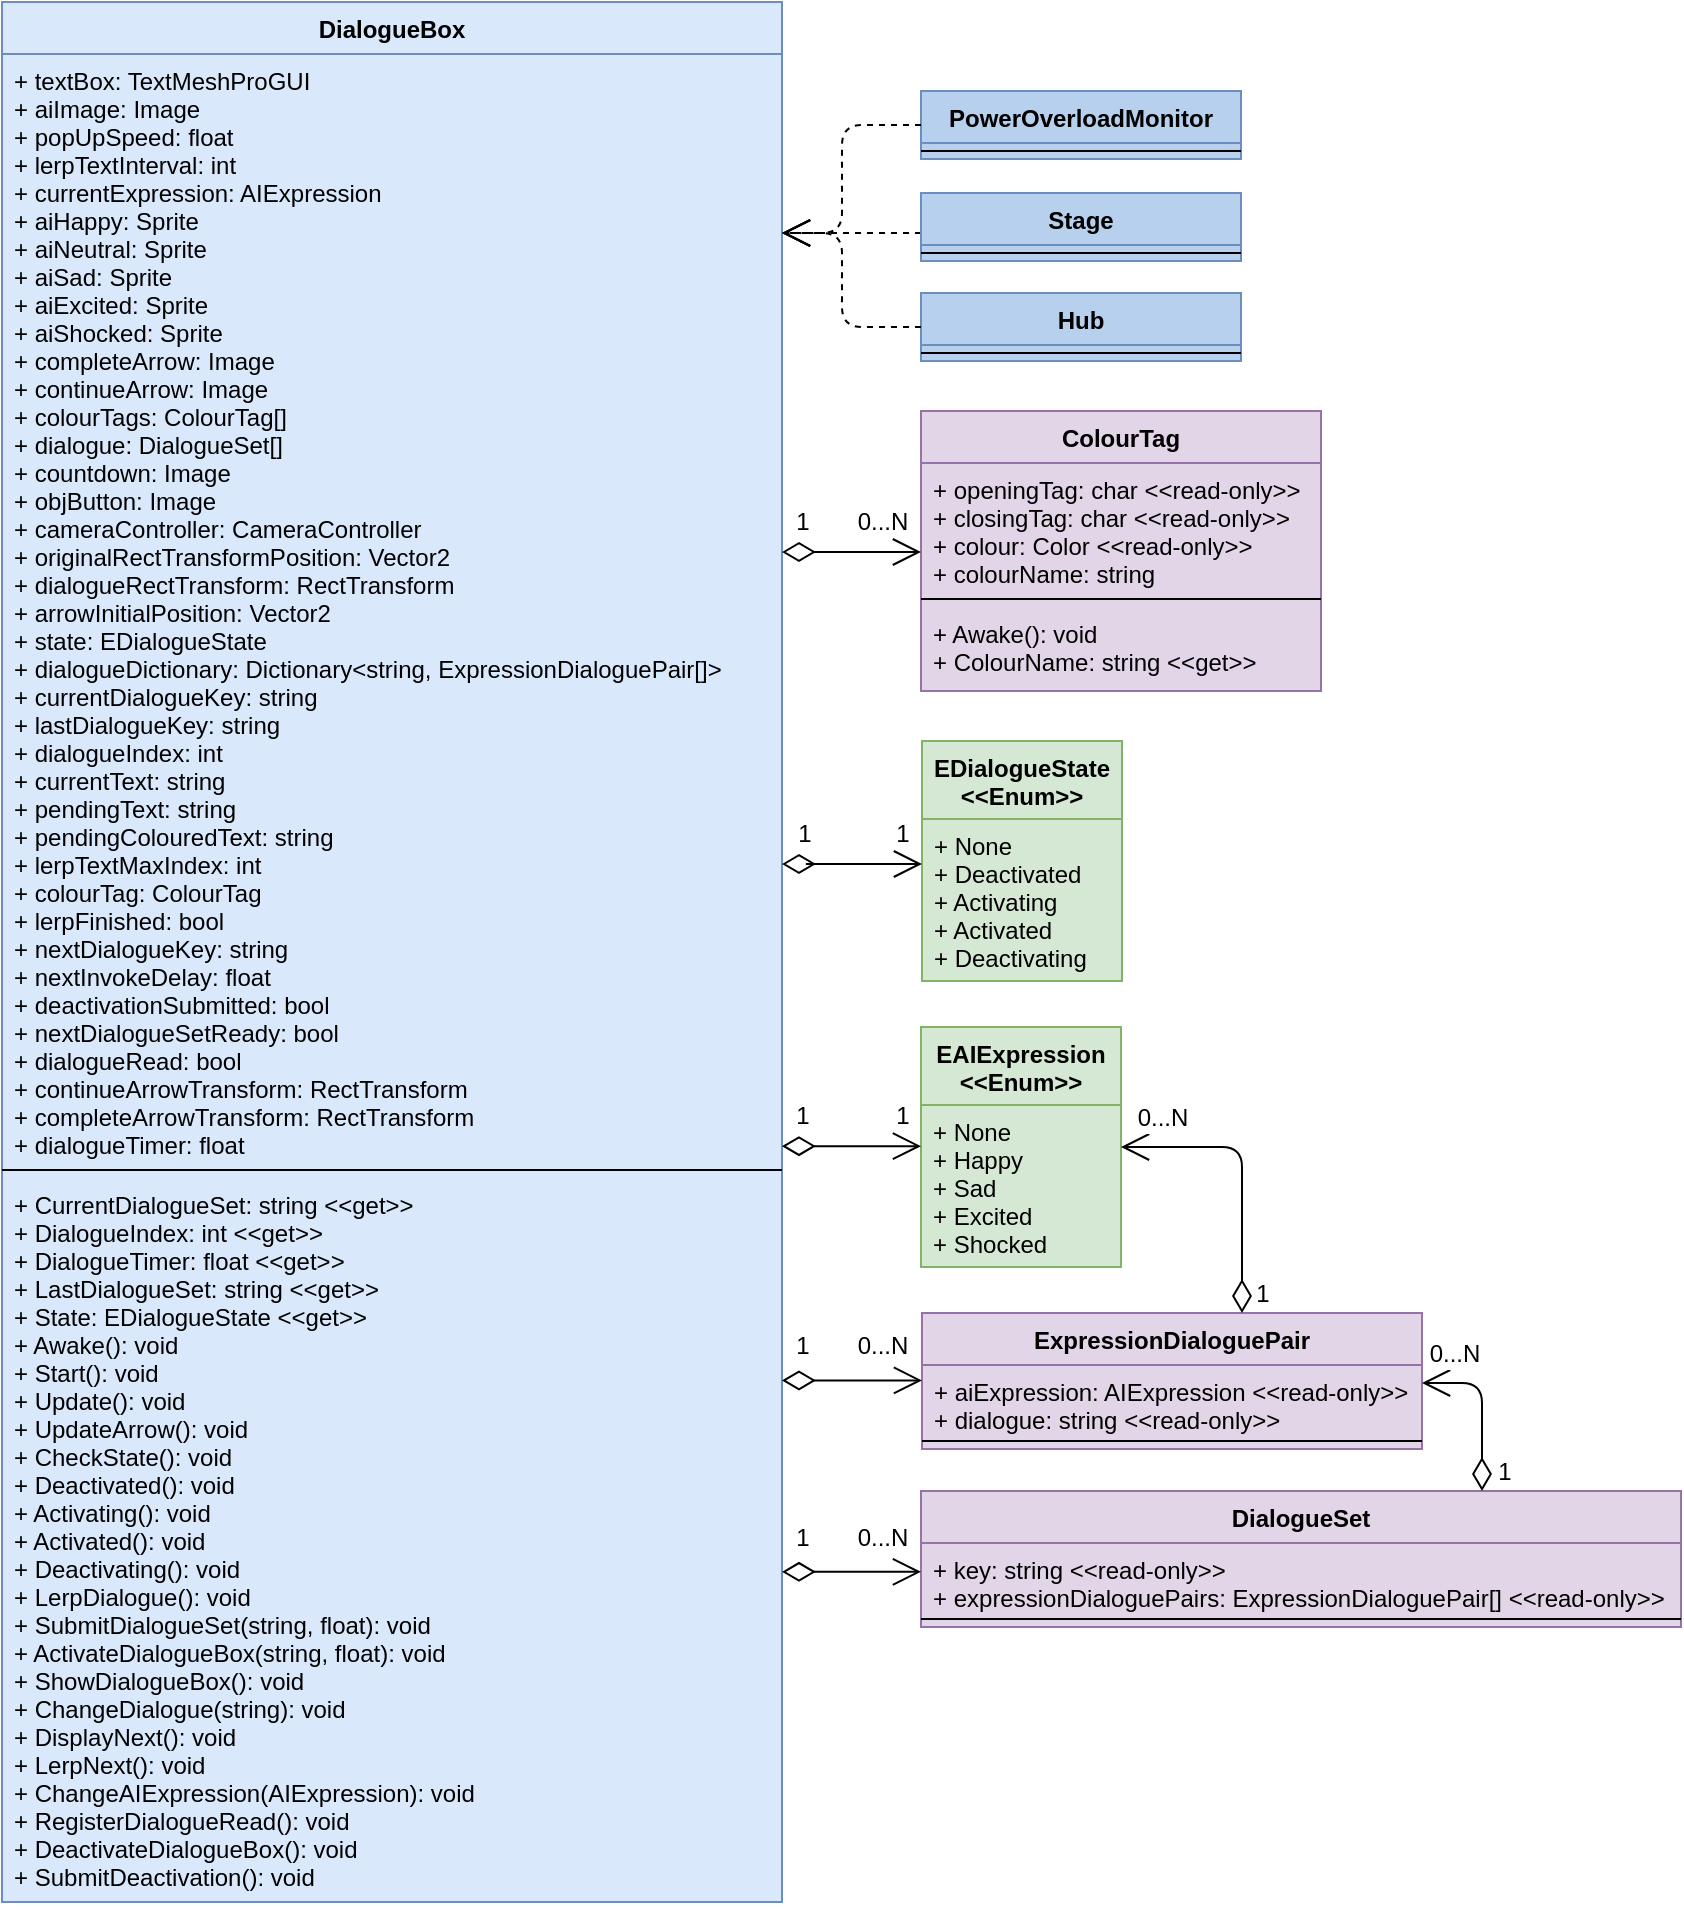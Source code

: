 <mxfile version="12.1.0" type="device" pages="1"><diagram id="YUg2zM-sCg1uVjp_kUEC" name="Page-1"><mxGraphModel dx="2188" dy="951" grid="1" gridSize="10" guides="1" tooltips="1" connect="1" arrows="1" fold="1" page="1" pageScale="1" pageWidth="850" pageHeight="1100" math="0" shadow="0"><root><mxCell id="0"/><mxCell id="1" parent="0"/><mxCell id="HQEyYyZBI-7ssNKghKMO-1" value="DialogueBox" style="swimlane;fontStyle=1;align=center;verticalAlign=top;childLayout=stackLayout;horizontal=1;startSize=26;horizontalStack=0;resizeParent=1;resizeParentMax=0;resizeLast=0;collapsible=1;marginBottom=0;fillColor=#dae8fc;strokeColor=#6c8ebf;swimlaneFillColor=#DAE8FC;" parent="1" vertex="1"><mxGeometry x="10" y="120" width="390" height="950" as="geometry"/></mxCell><mxCell id="HQEyYyZBI-7ssNKghKMO-2" value="+ textBox: TextMeshProGUI&#10;+ aiImage: Image&#10;+ popUpSpeed: float&#10;+ lerpTextInterval: int&#10;+ currentExpression: AIExpression&#10;+ aiHappy: Sprite&#10;+ aiNeutral: Sprite&#10;+ aiSad: Sprite&#10;+ aiExcited: Sprite&#10;+ aiShocked: Sprite&#10;+ completeArrow: Image&#10;+ continueArrow: Image&#10;+ colourTags: ColourTag[]&#10;+ dialogue: DialogueSet[]&#10;+ countdown: Image&#10;+ objButton: Image&#10;+ cameraController: CameraController&#10;+ originalRectTransformPosition: Vector2&#10;+ dialogueRectTransform: RectTransform&#10;+ arrowInitialPosition: Vector2&#10;+ state: EDialogueState&#10;+ dialogueDictionary: Dictionary&lt;string, ExpressionDialoguePair[]&gt;&#10;+ currentDialogueKey: string&#10;+ lastDialogueKey: string&#10;+ dialogueIndex: int&#10;+ currentText: string&#10;+ pendingText: string&#10;+ pendingColouredText: string&#10;+ lerpTextMaxIndex: int&#10;+ colourTag: ColourTag&#10;+ lerpFinished: bool&#10;+ nextDialogueKey: string&#10;+ nextInvokeDelay: float&#10;+ deactivationSubmitted: bool&#10;+ nextDialogueSetReady: bool&#10;+ dialogueRead: bool&#10;+ continueArrowTransform: RectTransform&#10;+ completeArrowTransform: RectTransform&#10;+ dialogueTimer: float" style="text;strokeColor=none;fillColor=none;align=left;verticalAlign=top;spacingLeft=4;spacingRight=4;overflow=hidden;rotatable=0;points=[[0,0.5],[1,0.5]];portConstraint=eastwest;" parent="HQEyYyZBI-7ssNKghKMO-1" vertex="1"><mxGeometry y="26" width="390" height="554" as="geometry"/></mxCell><mxCell id="HQEyYyZBI-7ssNKghKMO-3" value="" style="line;strokeWidth=1;fillColor=none;align=left;verticalAlign=middle;spacingTop=-1;spacingLeft=3;spacingRight=3;rotatable=0;labelPosition=right;points=[];portConstraint=eastwest;" parent="HQEyYyZBI-7ssNKghKMO-1" vertex="1"><mxGeometry y="580" width="390" height="8" as="geometry"/></mxCell><mxCell id="HQEyYyZBI-7ssNKghKMO-4" value="+ CurrentDialogueSet: string &lt;&lt;get&gt;&gt;&#10;+ DialogueIndex: int &lt;&lt;get&gt;&gt;&#10;+ DialogueTimer: float &lt;&lt;get&gt;&gt;&#10;+ LastDialogueSet: string &lt;&lt;get&gt;&gt;&#10;+ State: EDialogueState &lt;&lt;get&gt;&gt;&#10;+ Awake(): void&#10;+ Start(): void&#10;+ Update(): void&#10;+ UpdateArrow(): void&#10;+ CheckState(): void&#10;+ Deactivated(): void&#10;+ Activating(): void&#10;+ Activated(): void&#10;+ Deactivating(): void&#10;+ LerpDialogue(): void&#10;+ SubmitDialogueSet(string, float): void&#10;+ ActivateDialogueBox(string, float): void&#10;+ ShowDialogueBox(): void&#10;+ ChangeDialogue(string): void&#10;+ DisplayNext(): void&#10;+ LerpNext(): void&#10;+ ChangeAIExpression(AIExpression): void&#10;+ RegisterDialogueRead(): void&#10;+ DeactivateDialogueBox(): void&#10;+ SubmitDeactivation(): void" style="text;strokeColor=none;fillColor=none;align=left;verticalAlign=top;spacingLeft=4;spacingRight=4;overflow=hidden;rotatable=0;points=[[0,0.5],[1,0.5]];portConstraint=eastwest;" parent="HQEyYyZBI-7ssNKghKMO-1" vertex="1"><mxGeometry y="588" width="390" height="362" as="geometry"/></mxCell><mxCell id="HQEyYyZBI-7ssNKghKMO-5" value="EAIExpression&#10;&lt;&lt;Enum&gt;&gt;" style="swimlane;fontStyle=1;align=center;verticalAlign=top;childLayout=stackLayout;horizontal=1;startSize=39;horizontalStack=0;resizeParent=1;resizeParentMax=0;resizeLast=0;collapsible=1;marginBottom=0;fillColor=#d5e8d4;strokeColor=#82b366;swimlaneFillColor=#D5E8D4;" parent="1" vertex="1"><mxGeometry x="469.5" y="632.5" width="100" height="120" as="geometry"/></mxCell><mxCell id="HQEyYyZBI-7ssNKghKMO-6" value="+ None&#10;+ Happy&#10;+ Sad&#10;+ Excited&#10;+ Shocked" style="text;strokeColor=none;fillColor=none;align=left;verticalAlign=top;spacingLeft=4;spacingRight=4;overflow=hidden;rotatable=0;points=[[0,0.5],[1,0.5]];portConstraint=eastwest;" parent="HQEyYyZBI-7ssNKghKMO-5" vertex="1"><mxGeometry y="39" width="100" height="81" as="geometry"/></mxCell><mxCell id="HQEyYyZBI-7ssNKghKMO-9" value="ColourTag" style="swimlane;fontStyle=1;align=center;verticalAlign=top;childLayout=stackLayout;horizontal=1;startSize=26;horizontalStack=0;resizeParent=1;resizeParentMax=0;resizeLast=0;collapsible=1;marginBottom=0;fillColor=#e1d5e7;strokeColor=#9673a6;swimlaneFillColor=#E1D5E7;" parent="1" vertex="1"><mxGeometry x="469.5" y="324.5" width="200" height="140" as="geometry"/></mxCell><mxCell id="HQEyYyZBI-7ssNKghKMO-10" value="+ openingTag: char &lt;&lt;read-only&gt;&gt;&#10;+ closingTag: char &lt;&lt;read-only&gt;&gt;&#10;+ colour: Color &lt;&lt;read-only&gt;&gt;&#10;+ colourName: string" style="text;strokeColor=none;fillColor=none;align=left;verticalAlign=top;spacingLeft=4;spacingRight=4;overflow=hidden;rotatable=0;points=[[0,0.5],[1,0.5]];portConstraint=eastwest;" parent="HQEyYyZBI-7ssNKghKMO-9" vertex="1"><mxGeometry y="26" width="200" height="64" as="geometry"/></mxCell><mxCell id="HQEyYyZBI-7ssNKghKMO-11" value="" style="line;strokeWidth=1;fillColor=none;align=left;verticalAlign=middle;spacingTop=-1;spacingLeft=3;spacingRight=3;rotatable=0;labelPosition=right;points=[];portConstraint=eastwest;" parent="HQEyYyZBI-7ssNKghKMO-9" vertex="1"><mxGeometry y="90" width="200" height="8" as="geometry"/></mxCell><mxCell id="HQEyYyZBI-7ssNKghKMO-12" value="+ Awake(): void&#10;+ ColourName: string &lt;&lt;get&gt;&gt;" style="text;strokeColor=none;fillColor=none;align=left;verticalAlign=top;spacingLeft=4;spacingRight=4;overflow=hidden;rotatable=0;points=[[0,0.5],[1,0.5]];portConstraint=eastwest;" parent="HQEyYyZBI-7ssNKghKMO-9" vertex="1"><mxGeometry y="98" width="200" height="42" as="geometry"/></mxCell><mxCell id="HQEyYyZBI-7ssNKghKMO-13" value="ExpressionDialoguePair" style="swimlane;fontStyle=1;align=center;verticalAlign=top;childLayout=stackLayout;horizontal=1;startSize=26;horizontalStack=0;resizeParent=1;resizeParentMax=0;resizeLast=0;collapsible=1;marginBottom=0;fillColor=#e1d5e7;strokeColor=#9673a6;swimlaneFillColor=#E1D5E7;" parent="1" vertex="1"><mxGeometry x="470" y="775.5" width="250" height="68" as="geometry"/></mxCell><mxCell id="HQEyYyZBI-7ssNKghKMO-14" value="+ aiExpression: AIExpression &lt;&lt;read-only&gt;&gt;&#10;+ dialogue: string &lt;&lt;read-only&gt;&gt;" style="text;strokeColor=none;fillColor=none;align=left;verticalAlign=top;spacingLeft=4;spacingRight=4;overflow=hidden;rotatable=0;points=[[0,0.5],[1,0.5]];portConstraint=eastwest;" parent="HQEyYyZBI-7ssNKghKMO-13" vertex="1"><mxGeometry y="26" width="250" height="34" as="geometry"/></mxCell><mxCell id="HQEyYyZBI-7ssNKghKMO-15" value="" style="line;strokeWidth=1;fillColor=none;align=left;verticalAlign=middle;spacingTop=-1;spacingLeft=3;spacingRight=3;rotatable=0;labelPosition=right;points=[];portConstraint=eastwest;" parent="HQEyYyZBI-7ssNKghKMO-13" vertex="1"><mxGeometry y="60" width="250" height="8" as="geometry"/></mxCell><mxCell id="HQEyYyZBI-7ssNKghKMO-17" value="DialogueSet" style="swimlane;fontStyle=1;align=center;verticalAlign=top;childLayout=stackLayout;horizontal=1;startSize=26;horizontalStack=0;resizeParent=1;resizeParentMax=0;resizeLast=0;collapsible=1;marginBottom=0;fillColor=#e1d5e7;strokeColor=#9673a6;swimlaneFillColor=#E1D5E7;" parent="1" vertex="1"><mxGeometry x="469.5" y="864.5" width="380" height="68" as="geometry"/></mxCell><mxCell id="HQEyYyZBI-7ssNKghKMO-18" value="+ key: string &lt;&lt;read-only&gt;&gt;&#10;+ expressionDialoguePairs: ExpressionDialoguePair[] &lt;&lt;read-only&gt;&gt;" style="text;strokeColor=none;fillColor=none;align=left;verticalAlign=top;spacingLeft=4;spacingRight=4;overflow=hidden;rotatable=0;points=[[0,0.5],[1,0.5]];portConstraint=eastwest;" parent="HQEyYyZBI-7ssNKghKMO-17" vertex="1"><mxGeometry y="26" width="380" height="34" as="geometry"/></mxCell><mxCell id="HQEyYyZBI-7ssNKghKMO-19" value="" style="line;strokeWidth=1;fillColor=none;align=left;verticalAlign=middle;spacingTop=-1;spacingLeft=3;spacingRight=3;rotatable=0;labelPosition=right;points=[];portConstraint=eastwest;" parent="HQEyYyZBI-7ssNKghKMO-17" vertex="1"><mxGeometry y="60" width="380" height="8" as="geometry"/></mxCell><mxCell id="HQEyYyZBI-7ssNKghKMO-21" value="" style="endArrow=open;html=1;endSize=12;startArrow=diamondThin;startSize=14;startFill=0;edgeStyle=orthogonalEdgeStyle;align=left;verticalAlign=bottom;" parent="1" source="HQEyYyZBI-7ssNKghKMO-1" target="HQEyYyZBI-7ssNKghKMO-9" edge="1"><mxGeometry x="-0.429" y="25" relative="1" as="geometry"><mxPoint x="400" y="394.929" as="sourcePoint"/><mxPoint x="789.5" y="374.5" as="targetPoint"/><Array as="points"><mxPoint x="440" y="395"/><mxPoint x="440" y="395"/></Array><mxPoint as="offset"/></mxGeometry></mxCell><mxCell id="HQEyYyZBI-7ssNKghKMO-22" value="0...N" style="text;html=1;resizable=0;points=[];align=center;verticalAlign=middle;labelBackgroundColor=#ffffff;" parent="HQEyYyZBI-7ssNKghKMO-21" vertex="1" connectable="0"><mxGeometry x="0.794" relative="1" as="geometry"><mxPoint x="-12.5" y="-15" as="offset"/></mxGeometry></mxCell><mxCell id="HQEyYyZBI-7ssNKghKMO-24" value="1" style="text;html=1;resizable=0;points=[];align=center;verticalAlign=middle;labelBackgroundColor=#ffffff;" parent="HQEyYyZBI-7ssNKghKMO-21" vertex="1" connectable="0"><mxGeometry x="-0.749" y="1" relative="1" as="geometry"><mxPoint x="1.5" y="-14" as="offset"/></mxGeometry></mxCell><mxCell id="HQEyYyZBI-7ssNKghKMO-26" value="" style="endArrow=open;html=1;endSize=12;startArrow=diamondThin;startSize=14;startFill=0;edgeStyle=orthogonalEdgeStyle;align=left;verticalAlign=bottom;" parent="1" target="HQEyYyZBI-7ssNKghKMO-5" edge="1"><mxGeometry x="-0.429" y="25" relative="1" as="geometry"><mxPoint x="400" y="692.071" as="sourcePoint"/><mxPoint x="479.5" y="391.333" as="targetPoint"/><Array as="points"><mxPoint x="430" y="692"/><mxPoint x="430" y="692"/></Array><mxPoint as="offset"/></mxGeometry></mxCell><mxCell id="HQEyYyZBI-7ssNKghKMO-27" value="1" style="text;html=1;resizable=0;points=[];align=center;verticalAlign=middle;labelBackgroundColor=#ffffff;" parent="HQEyYyZBI-7ssNKghKMO-26" vertex="1" connectable="0"><mxGeometry x="0.794" relative="1" as="geometry"><mxPoint x="-3" y="-15" as="offset"/></mxGeometry></mxCell><mxCell id="HQEyYyZBI-7ssNKghKMO-28" value="1" style="text;html=1;resizable=0;points=[];align=center;verticalAlign=middle;labelBackgroundColor=#ffffff;" parent="HQEyYyZBI-7ssNKghKMO-26" vertex="1" connectable="0"><mxGeometry x="-0.749" y="1" relative="1" as="geometry"><mxPoint x="1.5" y="-14" as="offset"/></mxGeometry></mxCell><mxCell id="HQEyYyZBI-7ssNKghKMO-29" value="" style="endArrow=open;html=1;endSize=12;startArrow=diamondThin;startSize=14;startFill=0;edgeStyle=orthogonalEdgeStyle;align=left;verticalAlign=bottom;" parent="1" source="HQEyYyZBI-7ssNKghKMO-13" target="HQEyYyZBI-7ssNKghKMO-5" edge="1"><mxGeometry x="-0.429" y="25" relative="1" as="geometry"><mxPoint x="479.5" y="687.333" as="sourcePoint"/><mxPoint x="409.5" y="687.333" as="targetPoint"/><Array as="points"><mxPoint x="630" y="692.5"/></Array><mxPoint as="offset"/></mxGeometry></mxCell><mxCell id="HQEyYyZBI-7ssNKghKMO-30" value="0...N" style="text;html=1;resizable=0;points=[];align=center;verticalAlign=middle;labelBackgroundColor=#ffffff;" parent="HQEyYyZBI-7ssNKghKMO-29" vertex="1" connectable="0"><mxGeometry x="0.794" relative="1" as="geometry"><mxPoint x="5" y="-15" as="offset"/></mxGeometry></mxCell><mxCell id="HQEyYyZBI-7ssNKghKMO-31" value="1" style="text;html=1;resizable=0;points=[];align=center;verticalAlign=middle;labelBackgroundColor=#ffffff;" parent="HQEyYyZBI-7ssNKghKMO-29" vertex="1" connectable="0"><mxGeometry x="-0.749" y="1" relative="1" as="geometry"><mxPoint x="10.5" y="8.5" as="offset"/></mxGeometry></mxCell><mxCell id="HQEyYyZBI-7ssNKghKMO-32" value="" style="endArrow=open;html=1;endSize=12;startArrow=diamondThin;startSize=14;startFill=0;edgeStyle=orthogonalEdgeStyle;align=left;verticalAlign=bottom;" parent="1" source="HQEyYyZBI-7ssNKghKMO-17" target="HQEyYyZBI-7ssNKghKMO-13" edge="1"><mxGeometry x="-0.429" y="25" relative="1" as="geometry"><mxPoint x="779.333" y="925.5" as="sourcePoint"/><mxPoint x="719" y="840.333" as="targetPoint"/><Array as="points"><mxPoint x="750" y="810.5"/></Array><mxPoint as="offset"/></mxGeometry></mxCell><mxCell id="HQEyYyZBI-7ssNKghKMO-33" value="0...N" style="text;html=1;resizable=0;points=[];align=center;verticalAlign=middle;labelBackgroundColor=#ffffff;" parent="HQEyYyZBI-7ssNKghKMO-32" vertex="1" connectable="0"><mxGeometry x="0.794" relative="1" as="geometry"><mxPoint x="7" y="-15" as="offset"/></mxGeometry></mxCell><mxCell id="HQEyYyZBI-7ssNKghKMO-34" value="1" style="text;html=1;resizable=0;points=[];align=center;verticalAlign=middle;labelBackgroundColor=#ffffff;" parent="HQEyYyZBI-7ssNKghKMO-32" vertex="1" connectable="0"><mxGeometry x="-0.749" y="1" relative="1" as="geometry"><mxPoint x="11.5" y="0.5" as="offset"/></mxGeometry></mxCell><mxCell id="HQEyYyZBI-7ssNKghKMO-35" value="" style="endArrow=open;html=1;endSize=12;startArrow=diamondThin;startSize=14;startFill=0;edgeStyle=orthogonalEdgeStyle;align=left;verticalAlign=bottom;" parent="1" target="HQEyYyZBI-7ssNKghKMO-17" edge="1"><mxGeometry x="-0.429" y="25" relative="1" as="geometry"><mxPoint x="400" y="904.929" as="sourcePoint"/><mxPoint x="699.5" y="734.5" as="targetPoint"/><Array as="points"><mxPoint x="430" y="905"/><mxPoint x="430" y="905"/></Array><mxPoint as="offset"/></mxGeometry></mxCell><mxCell id="HQEyYyZBI-7ssNKghKMO-36" value="0...N" style="text;html=1;resizable=0;points=[];align=center;verticalAlign=middle;labelBackgroundColor=#ffffff;" parent="HQEyYyZBI-7ssNKghKMO-35" vertex="1" connectable="0"><mxGeometry x="0.794" relative="1" as="geometry"><mxPoint x="-13" y="-17" as="offset"/></mxGeometry></mxCell><mxCell id="HQEyYyZBI-7ssNKghKMO-37" value="1" style="text;html=1;resizable=0;points=[];align=center;verticalAlign=middle;labelBackgroundColor=#ffffff;" parent="HQEyYyZBI-7ssNKghKMO-35" vertex="1" connectable="0"><mxGeometry x="-0.749" y="1" relative="1" as="geometry"><mxPoint x="1" y="-16" as="offset"/></mxGeometry></mxCell><mxCell id="HQEyYyZBI-7ssNKghKMO-38" value="" style="endArrow=open;html=1;endSize=12;startArrow=diamondThin;startSize=14;startFill=0;edgeStyle=orthogonalEdgeStyle;align=left;verticalAlign=bottom;" parent="1" target="HQEyYyZBI-7ssNKghKMO-13" edge="1"><mxGeometry x="-0.429" y="25" relative="1" as="geometry"><mxPoint x="400" y="809.214" as="sourcePoint"/><mxPoint x="479.5" y="970.029" as="targetPoint"/><Array as="points"><mxPoint x="440" y="809.5"/><mxPoint x="440" y="809.5"/></Array><mxPoint as="offset"/></mxGeometry></mxCell><mxCell id="HQEyYyZBI-7ssNKghKMO-39" value="0...N" style="text;html=1;resizable=0;points=[];align=center;verticalAlign=middle;labelBackgroundColor=#ffffff;" parent="HQEyYyZBI-7ssNKghKMO-38" vertex="1" connectable="0"><mxGeometry x="0.794" relative="1" as="geometry"><mxPoint x="-13" y="-17" as="offset"/></mxGeometry></mxCell><mxCell id="HQEyYyZBI-7ssNKghKMO-40" value="1" style="text;html=1;resizable=0;points=[];align=center;verticalAlign=middle;labelBackgroundColor=#ffffff;" parent="HQEyYyZBI-7ssNKghKMO-38" vertex="1" connectable="0"><mxGeometry x="-0.749" y="1" relative="1" as="geometry"><mxPoint x="1" y="-16" as="offset"/></mxGeometry></mxCell><mxCell id="HQEyYyZBI-7ssNKghKMO-42" value="" style="endArrow=open;endSize=12;dashed=1;html=1;edgeStyle=orthogonalEdgeStyle;" parent="1" source="HQEyYyZBI-7ssNKghKMO-50" edge="1"><mxGeometry width="160" relative="1" as="geometry"><mxPoint x="549.5" y="265.5" as="sourcePoint"/><mxPoint x="400" y="235.5" as="targetPoint"/><Array as="points"><mxPoint x="440" y="235.5"/><mxPoint x="440" y="235.5"/></Array></mxGeometry></mxCell><mxCell id="HQEyYyZBI-7ssNKghKMO-50" value="Stage" style="swimlane;fontStyle=1;align=center;verticalAlign=top;childLayout=stackLayout;horizontal=1;startSize=26;horizontalStack=0;resizeParent=1;resizeParentMax=0;resizeLast=0;collapsible=1;marginBottom=0;fillColor=#B6D0ED;strokeColor=#6c8ebf;swimlaneFillColor=#B6D0ED;" parent="1" vertex="1"><mxGeometry x="469.5" y="215.5" width="160" height="34" as="geometry"/></mxCell><mxCell id="HQEyYyZBI-7ssNKghKMO-51" value="" style="line;strokeWidth=1;fillColor=none;align=left;verticalAlign=middle;spacingTop=-1;spacingLeft=3;spacingRight=3;rotatable=0;labelPosition=right;points=[];portConstraint=eastwest;" parent="HQEyYyZBI-7ssNKghKMO-50" vertex="1"><mxGeometry y="26" width="160" height="8" as="geometry"/></mxCell><mxCell id="HQEyYyZBI-7ssNKghKMO-54" value="Hub" style="swimlane;fontStyle=1;align=center;verticalAlign=top;childLayout=stackLayout;horizontal=1;startSize=26;horizontalStack=0;resizeParent=1;resizeParentMax=0;resizeLast=0;collapsible=1;marginBottom=0;fillColor=#B6D0ED;strokeColor=#6c8ebf;swimlaneFillColor=#B6D0ED;" parent="1" vertex="1"><mxGeometry x="469.5" y="265.5" width="160" height="34" as="geometry"/></mxCell><mxCell id="HQEyYyZBI-7ssNKghKMO-55" value="" style="line;strokeWidth=1;fillColor=none;align=left;verticalAlign=middle;spacingTop=-1;spacingLeft=3;spacingRight=3;rotatable=0;labelPosition=right;points=[];portConstraint=eastwest;" parent="HQEyYyZBI-7ssNKghKMO-54" vertex="1"><mxGeometry y="26" width="160" height="8" as="geometry"/></mxCell><mxCell id="HQEyYyZBI-7ssNKghKMO-56" value="" style="endArrow=open;endSize=12;dashed=1;html=1;edgeStyle=orthogonalEdgeStyle;" parent="1" source="HQEyYyZBI-7ssNKghKMO-54" edge="1"><mxGeometry width="160" relative="1" as="geometry"><mxPoint x="470" y="217.405" as="sourcePoint"/><mxPoint x="400" y="235.5" as="targetPoint"/><Array as="points"><mxPoint x="430" y="282.5"/><mxPoint x="430" y="235.5"/></Array></mxGeometry></mxCell><mxCell id="HQEyYyZBI-7ssNKghKMO-57" value="PowerOverloadMonitor" style="swimlane;fontStyle=1;align=center;verticalAlign=top;childLayout=stackLayout;horizontal=1;startSize=26;horizontalStack=0;resizeParent=1;resizeParentMax=0;resizeLast=0;collapsible=1;marginBottom=0;fillColor=#B6D0ED;strokeColor=#6c8ebf;swimlaneFillColor=#B6D0ED;" parent="1" vertex="1"><mxGeometry x="469.5" y="164.5" width="160" height="34" as="geometry"/></mxCell><mxCell id="HQEyYyZBI-7ssNKghKMO-58" value="" style="line;strokeWidth=1;fillColor=none;align=left;verticalAlign=middle;spacingTop=-1;spacingLeft=3;spacingRight=3;rotatable=0;labelPosition=right;points=[];portConstraint=eastwest;" parent="HQEyYyZBI-7ssNKghKMO-57" vertex="1"><mxGeometry y="26" width="160" height="8" as="geometry"/></mxCell><mxCell id="HQEyYyZBI-7ssNKghKMO-59" value="" style="endArrow=open;endSize=12;dashed=1;html=1;edgeStyle=orthogonalEdgeStyle;" parent="1" source="HQEyYyZBI-7ssNKghKMO-57" edge="1"><mxGeometry width="160" relative="1" as="geometry"><mxPoint x="479.5" y="265.534" as="sourcePoint"/><mxPoint x="400" y="235.5" as="targetPoint"/><Array as="points"><mxPoint x="430" y="181.5"/><mxPoint x="430" y="235.5"/></Array></mxGeometry></mxCell><mxCell id="LZRtF1PS6yo81zqoXQhO-1" value="EDialogueState&#10;&lt;&lt;Enum&gt;&gt;" style="swimlane;fontStyle=1;align=center;verticalAlign=top;childLayout=stackLayout;horizontal=1;startSize=39;horizontalStack=0;resizeParent=1;resizeParentMax=0;resizeLast=0;collapsible=1;marginBottom=0;fillColor=#d5e8d4;strokeColor=#82b366;swimlaneFillColor=#D5E8D4;" vertex="1" parent="1"><mxGeometry x="470" y="489.5" width="100" height="120" as="geometry"/></mxCell><mxCell id="LZRtF1PS6yo81zqoXQhO-2" value="+ None&#10;+ Deactivated&#10;+ Activating&#10;+ Activated&#10;+ Deactivating" style="text;strokeColor=none;fillColor=none;align=left;verticalAlign=top;spacingLeft=4;spacingRight=4;overflow=hidden;rotatable=0;points=[[0,0.5],[1,0.5]];portConstraint=eastwest;" vertex="1" parent="LZRtF1PS6yo81zqoXQhO-1"><mxGeometry y="39" width="100" height="81" as="geometry"/></mxCell><mxCell id="LZRtF1PS6yo81zqoXQhO-3" value="" style="endArrow=open;html=1;endSize=12;startArrow=diamondThin;startSize=14;startFill=0;edgeStyle=orthogonalEdgeStyle;align=left;verticalAlign=bottom;" edge="1" parent="1" source="HQEyYyZBI-7ssNKghKMO-1" target="LZRtF1PS6yo81zqoXQhO-1"><mxGeometry x="-0.429" y="25" relative="1" as="geometry"><mxPoint x="400" y="534.929" as="sourcePoint"/><mxPoint x="479.5" y="666.643" as="targetPoint"/><Array as="points"><mxPoint x="410" y="551"/><mxPoint x="410" y="551"/></Array><mxPoint as="offset"/></mxGeometry></mxCell><mxCell id="LZRtF1PS6yo81zqoXQhO-4" value="1" style="text;html=1;resizable=0;points=[];align=center;verticalAlign=middle;labelBackgroundColor=#ffffff;" vertex="1" connectable="0" parent="LZRtF1PS6yo81zqoXQhO-3"><mxGeometry x="0.794" relative="1" as="geometry"><mxPoint x="-3" y="-15" as="offset"/></mxGeometry></mxCell><mxCell id="LZRtF1PS6yo81zqoXQhO-5" value="1" style="text;html=1;resizable=0;points=[];align=center;verticalAlign=middle;labelBackgroundColor=#ffffff;" vertex="1" connectable="0" parent="LZRtF1PS6yo81zqoXQhO-3"><mxGeometry x="-0.749" y="1" relative="1" as="geometry"><mxPoint x="1.5" y="-14" as="offset"/></mxGeometry></mxCell></root></mxGraphModel></diagram></mxfile>